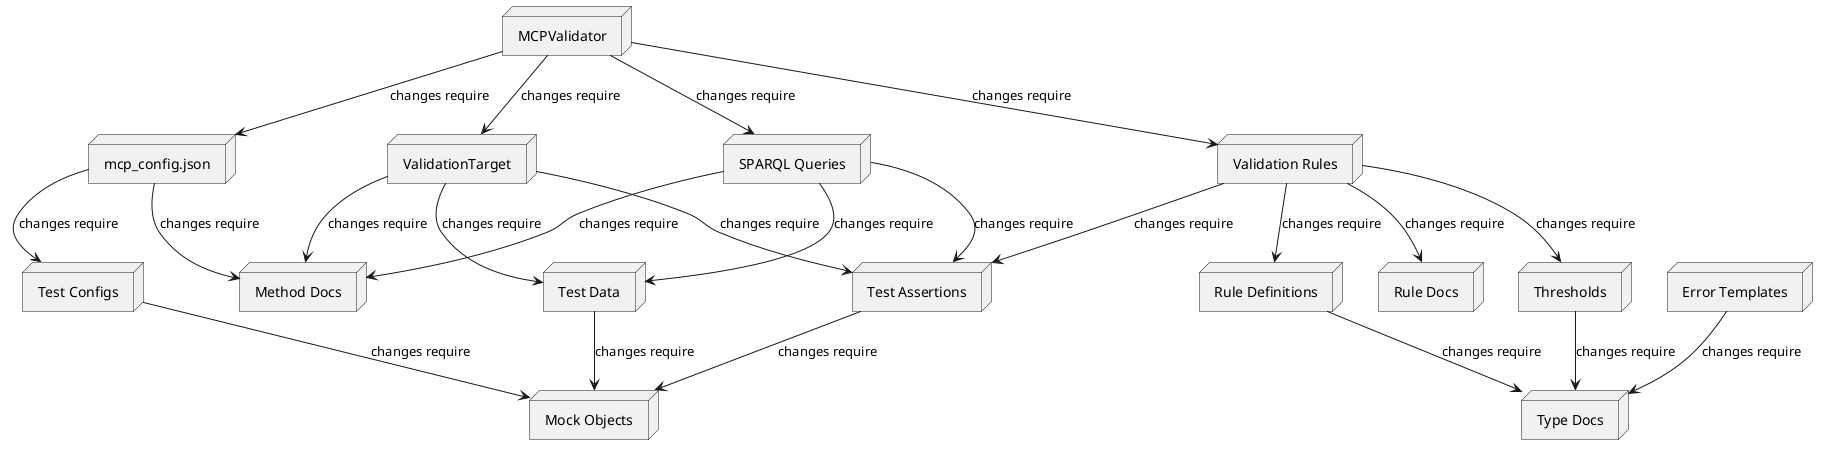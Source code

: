 @startuml Change Impact DAG

' Core Components
node "MCPValidator" as MV
node "ValidationTarget" as VT
node "SPARQL Queries" as SQ
node "Validation Rules" as VR

' Configuration
node "mcp_config.json" as CFG
node "Rule Definitions" as RD
node "Thresholds" as TH
node "Error Templates" as ET

' Test Components
node "Test Data" as TD
node "Test Configs" as TC
node "Test Assertions" as TA
node "Mock Objects" as MO

' Documentation
node "Method Docs" as MD
node "Type Docs" as TDOC
node "Rule Docs" as RDOC

' Dependencies
MV --> VT : changes require
MV --> SQ : changes require
MV --> VR : changes require
MV --> CFG : changes require

VT --> TD : changes require
VT --> TA : changes require
VT --> MD : changes require

SQ --> TD : changes require
SQ --> TA : changes require
SQ --> MD : changes require

VR --> RD : changes require
VR --> TH : changes require
VR --> TA : changes require
VR --> RDOC : changes require

CFG --> TC : changes require
CFG --> MD : changes require

RD --> TDOC : changes require
TH --> TDOC : changes require
ET --> TDOC : changes require

TD --> MO : changes require
TC --> MO : changes require
TA --> MO : changes require

@enduml
